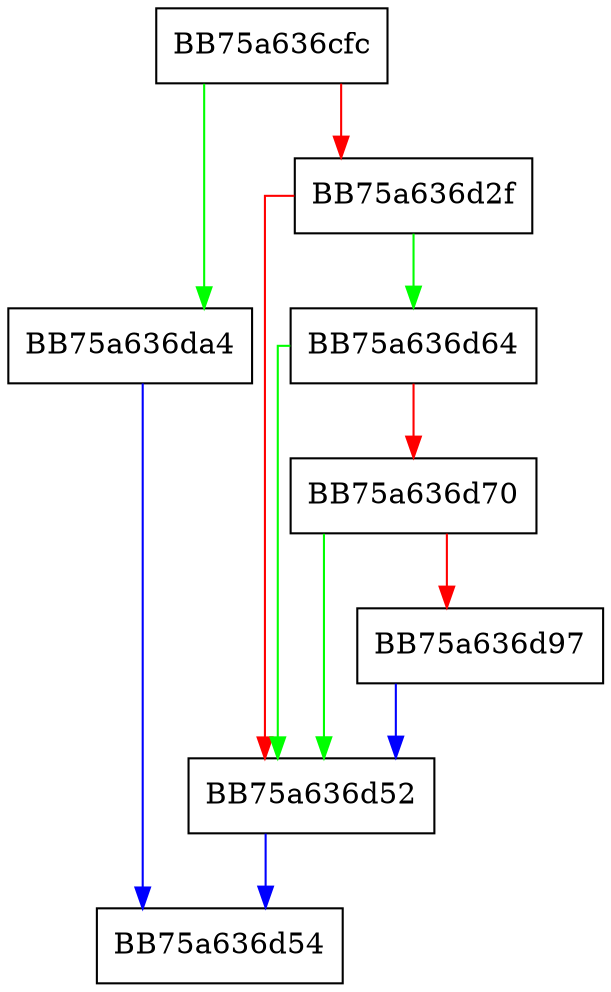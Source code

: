 digraph HandleLoadResults {
  node [shape="box"];
  graph [splines=ortho];
  BB75a636cfc -> BB75a636da4 [color="green"];
  BB75a636cfc -> BB75a636d2f [color="red"];
  BB75a636d2f -> BB75a636d64 [color="green"];
  BB75a636d2f -> BB75a636d52 [color="red"];
  BB75a636d52 -> BB75a636d54 [color="blue"];
  BB75a636d64 -> BB75a636d52 [color="green"];
  BB75a636d64 -> BB75a636d70 [color="red"];
  BB75a636d70 -> BB75a636d52 [color="green"];
  BB75a636d70 -> BB75a636d97 [color="red"];
  BB75a636d97 -> BB75a636d52 [color="blue"];
  BB75a636da4 -> BB75a636d54 [color="blue"];
}